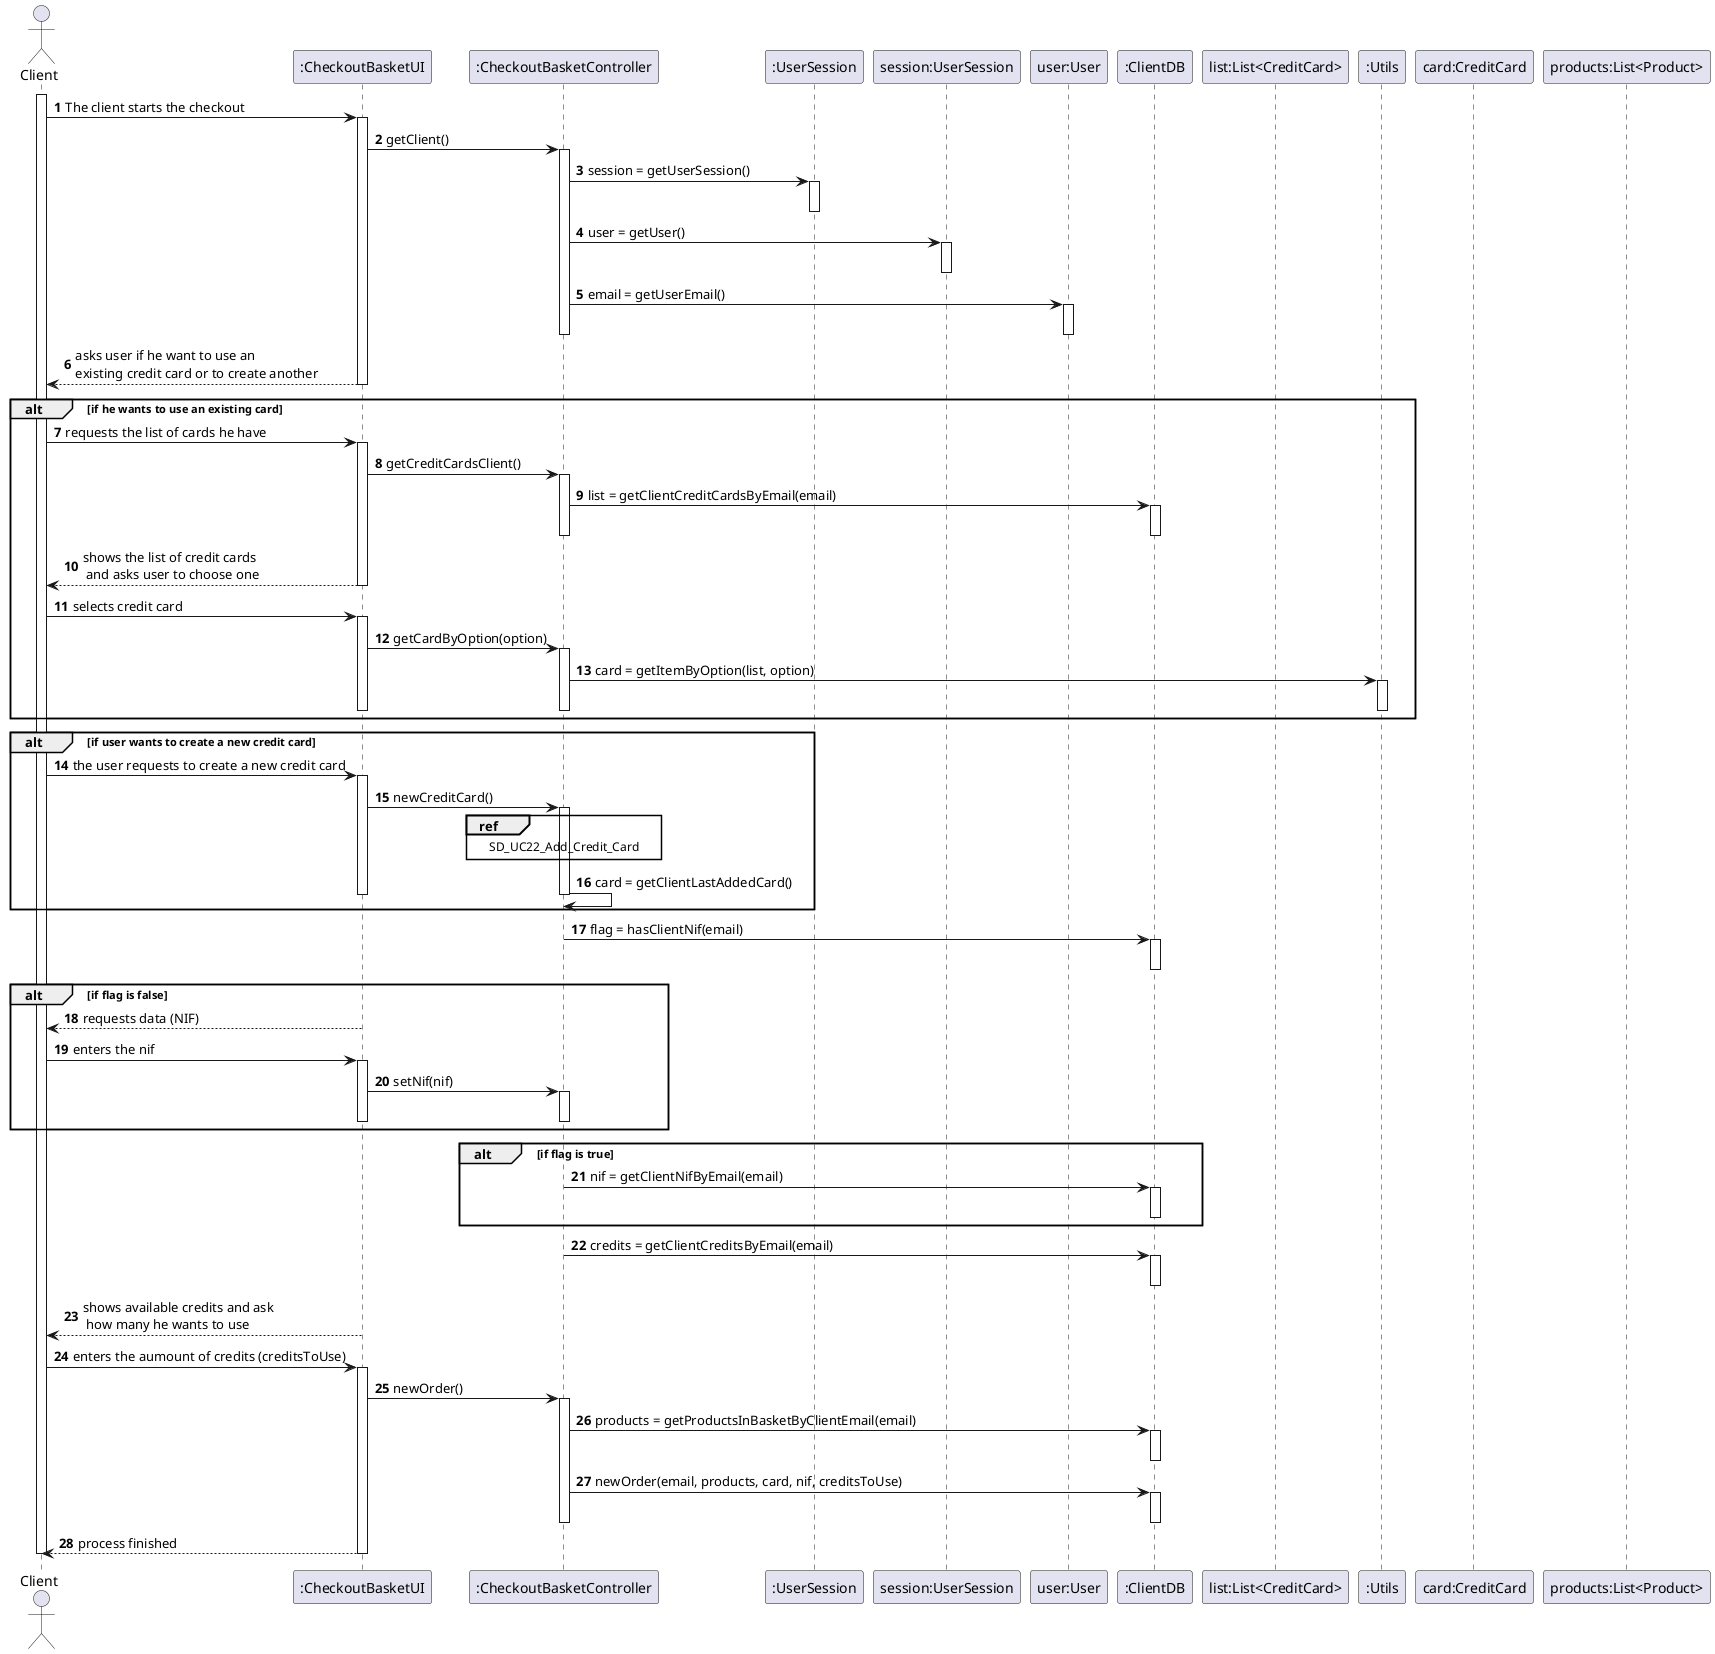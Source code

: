 @startuml
autonumber

actor "Client" as CLI

participant ":CheckoutBasketUI" as UI
participant ":CheckoutBasketController" as CTRL
participant ":UserSession" as US
participant "session:UserSession" as S
participant "user:User" as U
participant ":ClientDB" as DB
participant "list:List<CreditCard>" as LIST
participant ":Utils" as SCARD
participant "card:CreditCard" as CARD
participant "products:List<Product>" as PRO





activate CLI
CLI -> UI: The client starts the checkout
activate UI

UI-> CTRL: getClient()

activate CTRL

CTRL -> US: session = getUserSession()
activate US
deactivate US

CTRL -> S: user = getUser()

activate S
deactivate S
 CTRL -> U: email = getUserEmail()

 activate U
 deactivate U

 deactivate CTRL


UI --> CLI: asks user if he want to use an \nexisting credit card or to create another

deactivate UI

alt if he wants to use an existing card

CLI -> UI: requests the list of cards he have

activate UI

UI -> CTRL: getCreditCardsClient()

activate CTRL



 CTRL -> DB: list = getClientCreditCardsByEmail(email)

 activate DB
 deactivate DB

deactivate CTRL

UI --> CLI: shows the list of credit cards\n and asks user to choose one


deactivate UI

CLI -> UI: selects credit card

activate UI


UI -> CTRL: getCardByOption(option)

activate CTRL

CTRL -> SCARD: card = getItemByOption(list, option)
activate SCARD
deactivate SCARD

deactivate CTRL

deactivate UI

end


alt if user wants to create a new credit card

CLI -> UI: the user requests to create a new credit card

activate UI

UI -> CTRL: newCreditCard()

activate CTRL

ref over CTRL: SD_UC22_Add_Credit_Card

CTRL -> CTRL: card = getClientLastAddedCard()

deactivate CTRL

deactivate UI

end



CTRL -> DB: flag = hasClientNif(email)

activate DB

deactivate DB

alt if flag is false

UI --> CLI: requests data (NIF)

CLI -> UI: enters the nif

activate UI

UI -> CTRL: setNif(nif)

activate CTRL
deactivate CTRL

deactivate UI


end



alt if flag is true

CTRL -> DB: nif = getClientNifByEmail(email)

activate DB
deactivate DB

end

CTRL -> DB: credits = getClientCreditsByEmail(email)

activate DB
deactivate DB

UI --> CLI: shows available credits and ask\n how many he wants to use

CLI -> UI: enters the aumount of credits (creditsToUse)

activate UI

UI -> CTRL: newOrder()

activate CTRL


CTRL -> DB: products = getProductsInBasketByClientEmail(email)

activate DB
deactivate DB

CTRL -> DB: newOrder(email, products, card, nif, creditsToUse)

activate DB
deactivate DB

deactivate CTRL

UI --> CLI: process finished

deactivate UI
deactivate CLI





@enduml
